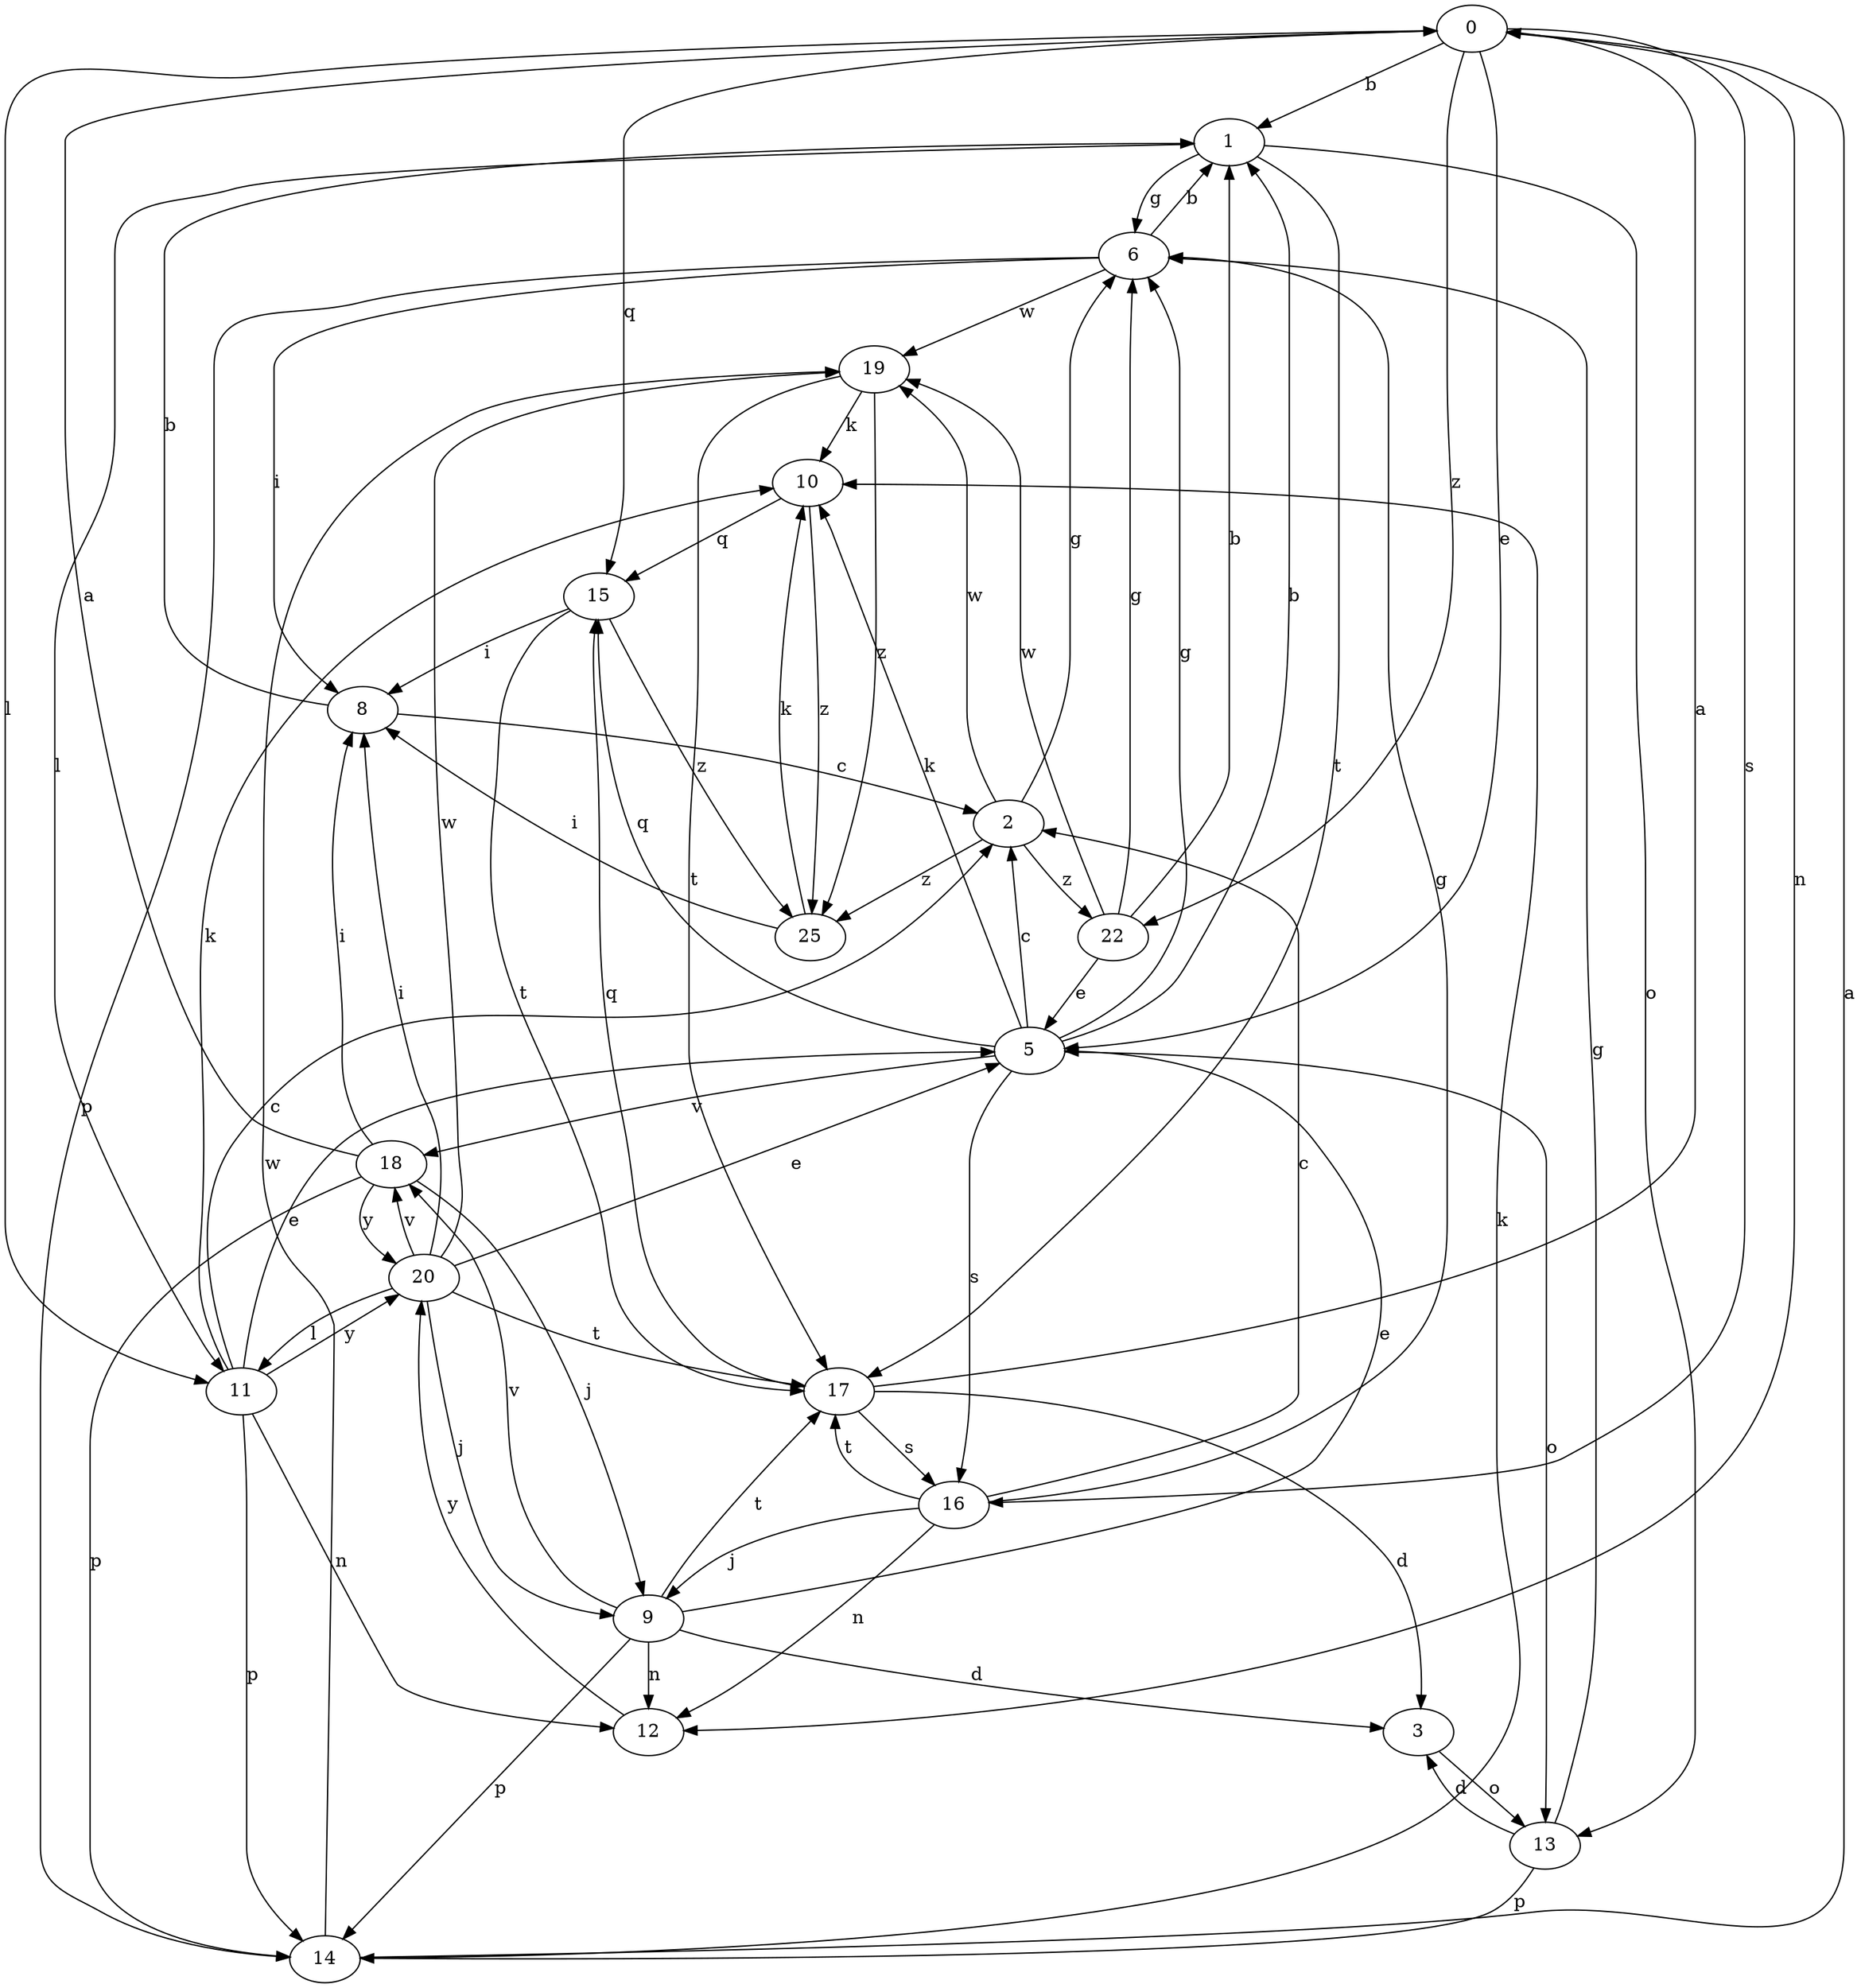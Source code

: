 strict digraph  {
0;
1;
2;
3;
5;
6;
8;
9;
10;
11;
12;
13;
14;
15;
16;
17;
18;
19;
20;
22;
25;
0 -> 1  [label=b];
0 -> 5  [label=e];
0 -> 11  [label=l];
0 -> 12  [label=n];
0 -> 15  [label=q];
0 -> 16  [label=s];
0 -> 22  [label=z];
1 -> 6  [label=g];
1 -> 11  [label=l];
1 -> 13  [label=o];
1 -> 17  [label=t];
2 -> 6  [label=g];
2 -> 19  [label=w];
2 -> 22  [label=z];
2 -> 25  [label=z];
3 -> 13  [label=o];
5 -> 1  [label=b];
5 -> 2  [label=c];
5 -> 6  [label=g];
5 -> 10  [label=k];
5 -> 13  [label=o];
5 -> 15  [label=q];
5 -> 16  [label=s];
5 -> 18  [label=v];
6 -> 1  [label=b];
6 -> 8  [label=i];
6 -> 14  [label=p];
6 -> 19  [label=w];
8 -> 1  [label=b];
8 -> 2  [label=c];
9 -> 3  [label=d];
9 -> 5  [label=e];
9 -> 12  [label=n];
9 -> 14  [label=p];
9 -> 17  [label=t];
9 -> 18  [label=v];
10 -> 15  [label=q];
10 -> 25  [label=z];
11 -> 2  [label=c];
11 -> 5  [label=e];
11 -> 10  [label=k];
11 -> 12  [label=n];
11 -> 14  [label=p];
11 -> 20  [label=y];
12 -> 20  [label=y];
13 -> 3  [label=d];
13 -> 6  [label=g];
13 -> 14  [label=p];
14 -> 0  [label=a];
14 -> 10  [label=k];
14 -> 19  [label=w];
15 -> 8  [label=i];
15 -> 17  [label=t];
15 -> 25  [label=z];
16 -> 2  [label=c];
16 -> 6  [label=g];
16 -> 9  [label=j];
16 -> 12  [label=n];
16 -> 17  [label=t];
17 -> 0  [label=a];
17 -> 3  [label=d];
17 -> 15  [label=q];
17 -> 16  [label=s];
18 -> 0  [label=a];
18 -> 8  [label=i];
18 -> 9  [label=j];
18 -> 14  [label=p];
18 -> 20  [label=y];
19 -> 10  [label=k];
19 -> 17  [label=t];
19 -> 25  [label=z];
20 -> 5  [label=e];
20 -> 8  [label=i];
20 -> 9  [label=j];
20 -> 11  [label=l];
20 -> 17  [label=t];
20 -> 18  [label=v];
20 -> 19  [label=w];
22 -> 1  [label=b];
22 -> 5  [label=e];
22 -> 6  [label=g];
22 -> 19  [label=w];
25 -> 8  [label=i];
25 -> 10  [label=k];
}
